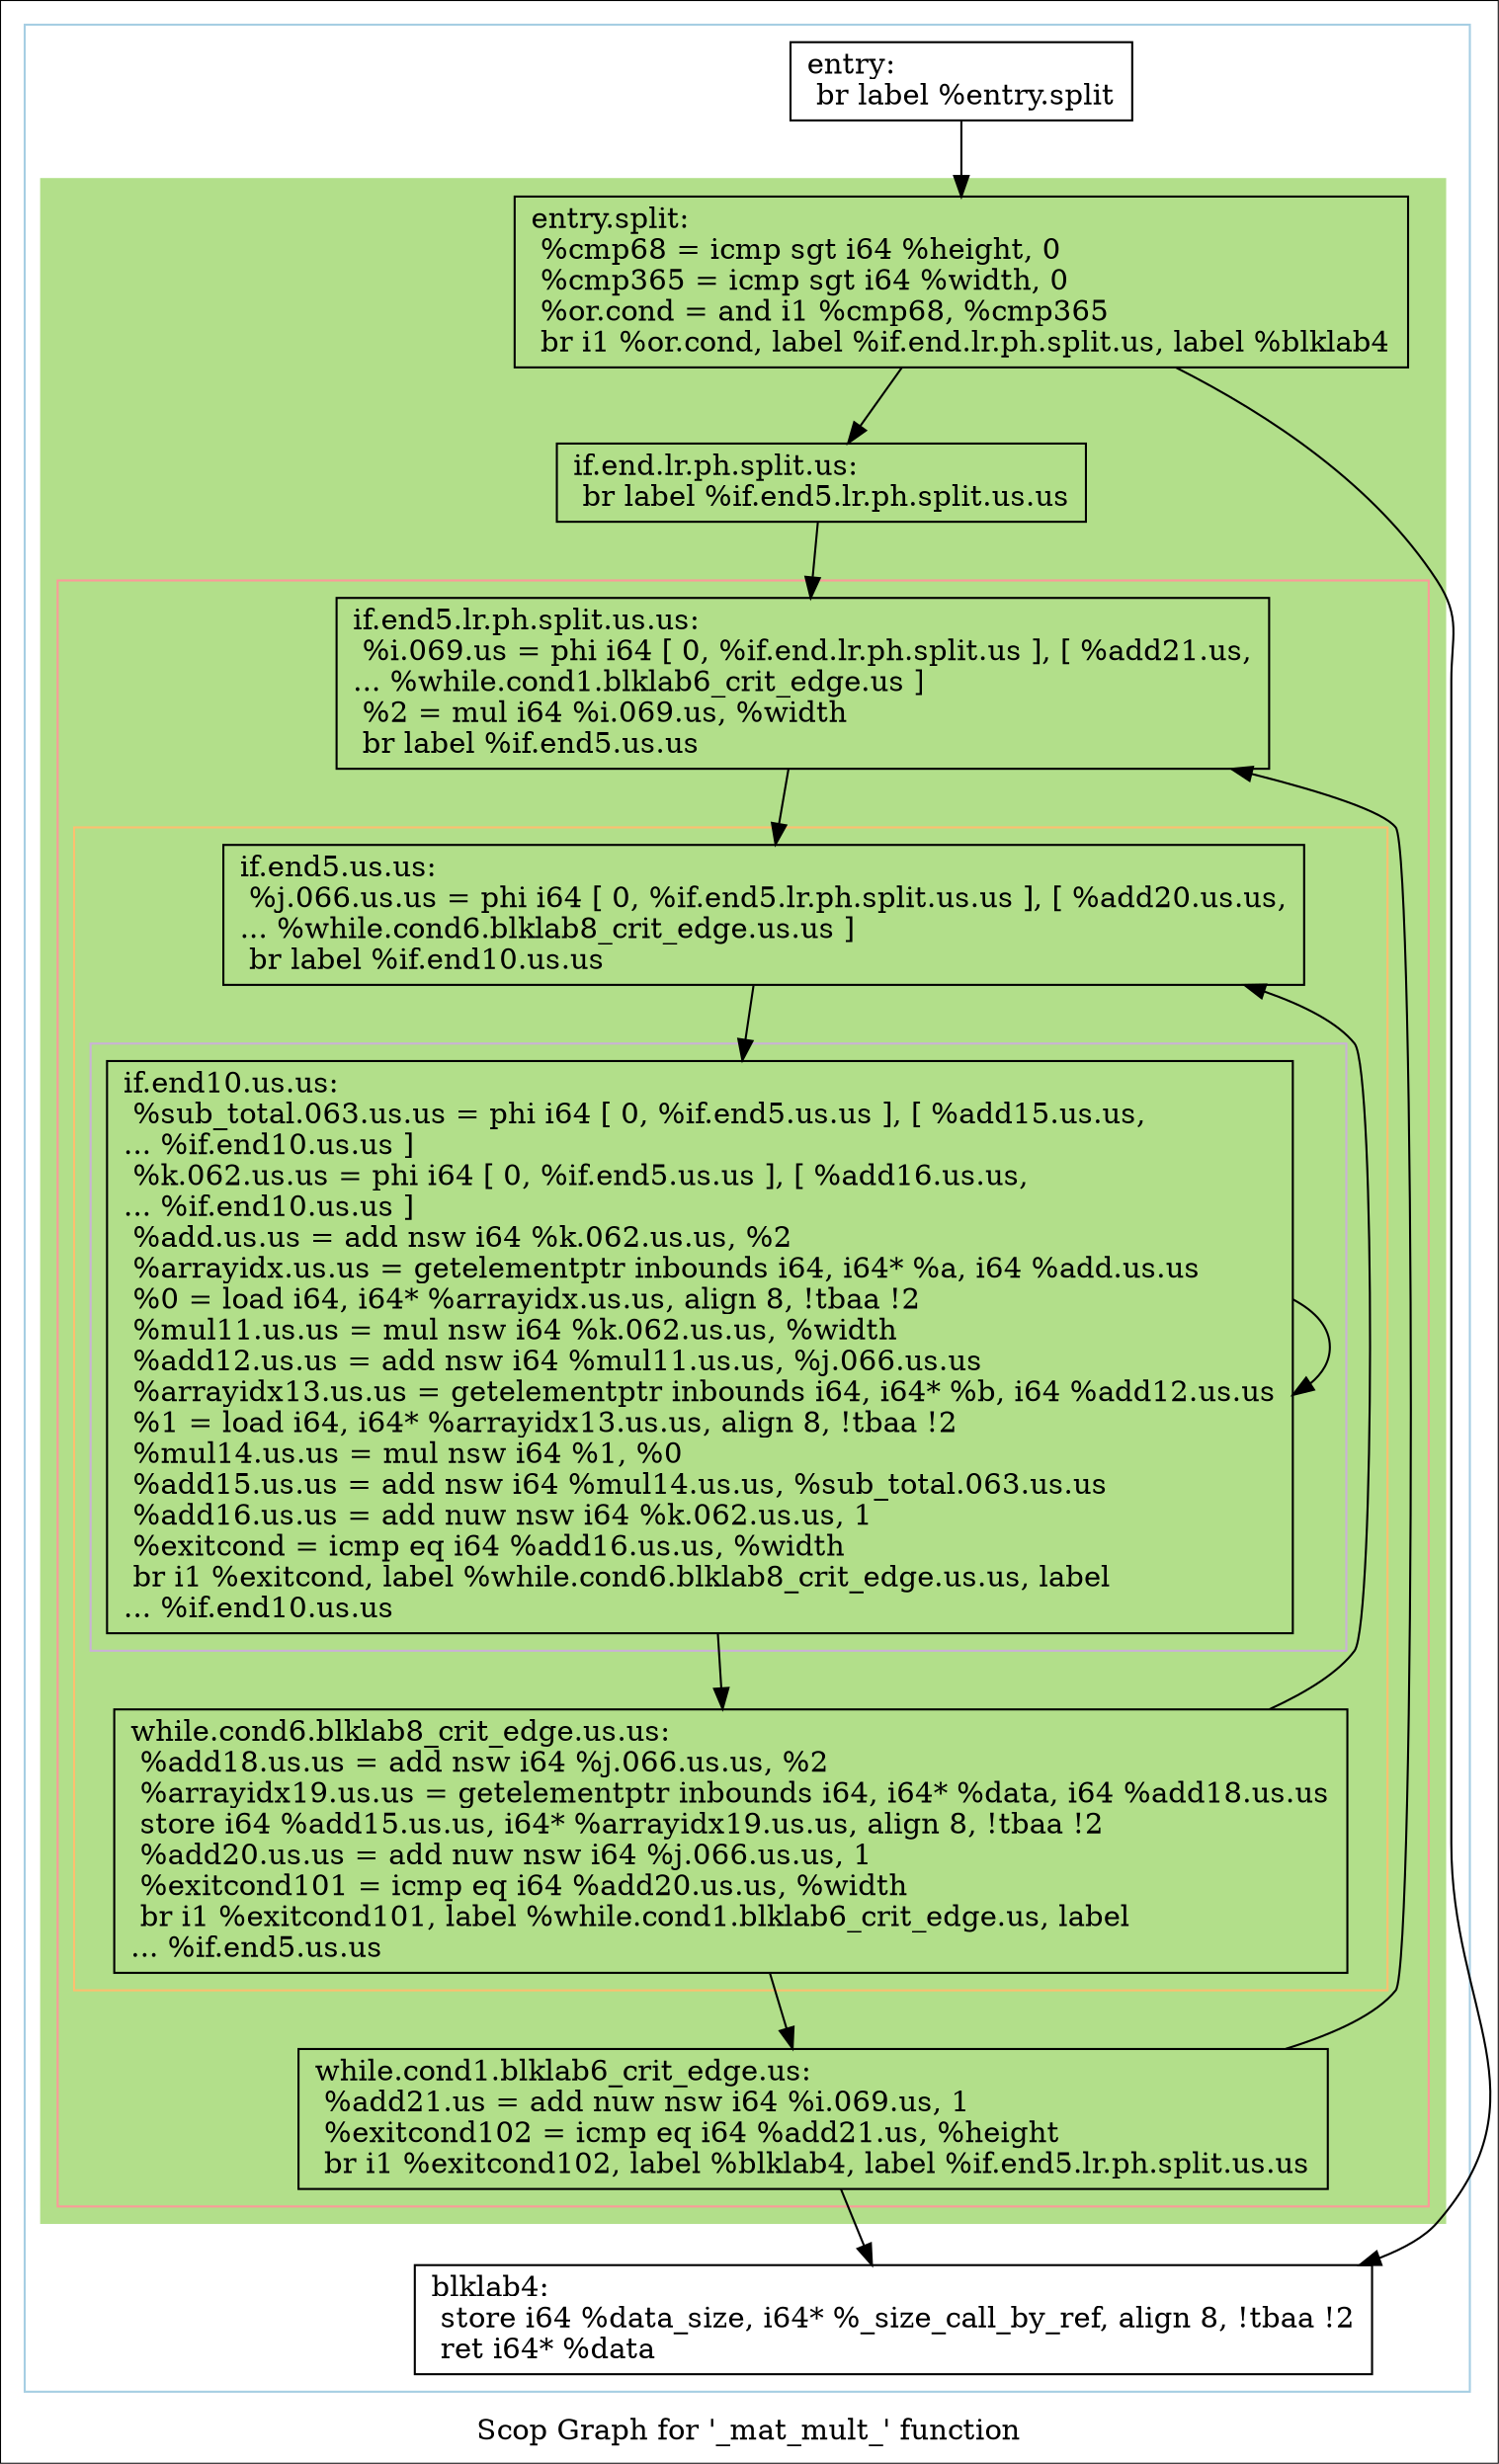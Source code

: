 digraph "Scop Graph for '_mat_mult_' function" {
	label="Scop Graph for '_mat_mult_' function";

	Node0xd938fb0 [shape=record,label="{entry:\l  br label %entry.split\l}"];
	Node0xd938fb0 -> Node0xd92e920;
	Node0xd92e920 [shape=record,label="{entry.split:                                      \l  %cmp68 = icmp sgt i64 %height, 0\l  %cmp365 = icmp sgt i64 %width, 0\l  %or.cond = and i1 %cmp68, %cmp365\l  br i1 %or.cond, label %if.end.lr.ph.split.us, label %blklab4\l}"];
	Node0xd92e920 -> Node0xd9378c0;
	Node0xd92e920 -> Node0xd92e8a0;
	Node0xd9378c0 [shape=record,label="{if.end.lr.ph.split.us:                            \l  br label %if.end5.lr.ph.split.us.us\l}"];
	Node0xd9378c0 -> Node0xd92e900;
	Node0xd92e900 [shape=record,label="{if.end5.lr.ph.split.us.us:                        \l  %i.069.us = phi i64 [ 0, %if.end.lr.ph.split.us ], [ %add21.us,\l... %while.cond1.blklab6_crit_edge.us ]\l  %2 = mul i64 %i.069.us, %width\l  br label %if.end5.us.us\l}"];
	Node0xd92e900 -> Node0xd92ab10;
	Node0xd92ab10 [shape=record,label="{if.end5.us.us:                                    \l  %j.066.us.us = phi i64 [ 0, %if.end5.lr.ph.split.us.us ], [ %add20.us.us,\l... %while.cond6.blklab8_crit_edge.us.us ]\l  br label %if.end10.us.us\l}"];
	Node0xd92ab10 -> Node0xd92ae30;
	Node0xd92ae30 [shape=record,label="{if.end10.us.us:                                   \l  %sub_total.063.us.us = phi i64 [ 0, %if.end5.us.us ], [ %add15.us.us,\l... %if.end10.us.us ]\l  %k.062.us.us = phi i64 [ 0, %if.end5.us.us ], [ %add16.us.us,\l... %if.end10.us.us ]\l  %add.us.us = add nsw i64 %k.062.us.us, %2\l  %arrayidx.us.us = getelementptr inbounds i64, i64* %a, i64 %add.us.us\l  %0 = load i64, i64* %arrayidx.us.us, align 8, !tbaa !2\l  %mul11.us.us = mul nsw i64 %k.062.us.us, %width\l  %add12.us.us = add nsw i64 %mul11.us.us, %j.066.us.us\l  %arrayidx13.us.us = getelementptr inbounds i64, i64* %b, i64 %add12.us.us\l  %1 = load i64, i64* %arrayidx13.us.us, align 8, !tbaa !2\l  %mul14.us.us = mul nsw i64 %1, %0\l  %add15.us.us = add nsw i64 %mul14.us.us, %sub_total.063.us.us\l  %add16.us.us = add nuw nsw i64 %k.062.us.us, 1\l  %exitcond = icmp eq i64 %add16.us.us, %width\l  br i1 %exitcond, label %while.cond6.blklab8_crit_edge.us.us, label\l... %if.end10.us.us\l}"];
	Node0xd92ae30 -> Node0xd92ae90;
	Node0xd92ae30 -> Node0xd92ae30[constraint=false];
	Node0xd92ae90 [shape=record,label="{while.cond6.blklab8_crit_edge.us.us:              \l  %add18.us.us = add nsw i64 %j.066.us.us, %2\l  %arrayidx19.us.us = getelementptr inbounds i64, i64* %data, i64 %add18.us.us\l  store i64 %add15.us.us, i64* %arrayidx19.us.us, align 8, !tbaa !2\l  %add20.us.us = add nuw nsw i64 %j.066.us.us, 1\l  %exitcond101 = icmp eq i64 %add20.us.us, %width\l  br i1 %exitcond101, label %while.cond1.blklab6_crit_edge.us, label\l... %if.end5.us.us\l}"];
	Node0xd92ae90 -> Node0xd92abb0;
	Node0xd92ae90 -> Node0xd92ab10[constraint=false];
	Node0xd92abb0 [shape=record,label="{while.cond1.blklab6_crit_edge.us:                 \l  %add21.us = add nuw nsw i64 %i.069.us, 1\l  %exitcond102 = icmp eq i64 %add21.us, %height\l  br i1 %exitcond102, label %blklab4, label %if.end5.lr.ph.split.us.us\l}"];
	Node0xd92abb0 -> Node0xd92e8a0;
	Node0xd92abb0 -> Node0xd92e900[constraint=false];
	Node0xd92e8a0 [shape=record,label="{blklab4:                                          \l  store i64 %data_size, i64* %_size_call_by_ref, align 8, !tbaa !2\l  ret i64* %data\l}"];
	colorscheme = "paired12"
        subgraph cluster_0xd927540 {
          label = "";
          style = solid;
          color = 1
          subgraph cluster_0xd9333a0 {
            label = "";
            style = filled;
            color = 3            subgraph cluster_0xd9275c0 {
              label = "";
              style = solid;
              color = 5
              subgraph cluster_0xd94a990 {
                label = "";
                style = solid;
                color = 7
                subgraph cluster_0xd94a910 {
                  label = "";
                  style = solid;
                  color = 9
                  Node0xd92ae30;
                }
                Node0xd92ab10;
                Node0xd92ae90;
              }
              Node0xd92e900;
              Node0xd92abb0;
            }
            Node0xd92e920;
            Node0xd9378c0;
          }
          Node0xd938fb0;
          Node0xd92e8a0;
        }
}
